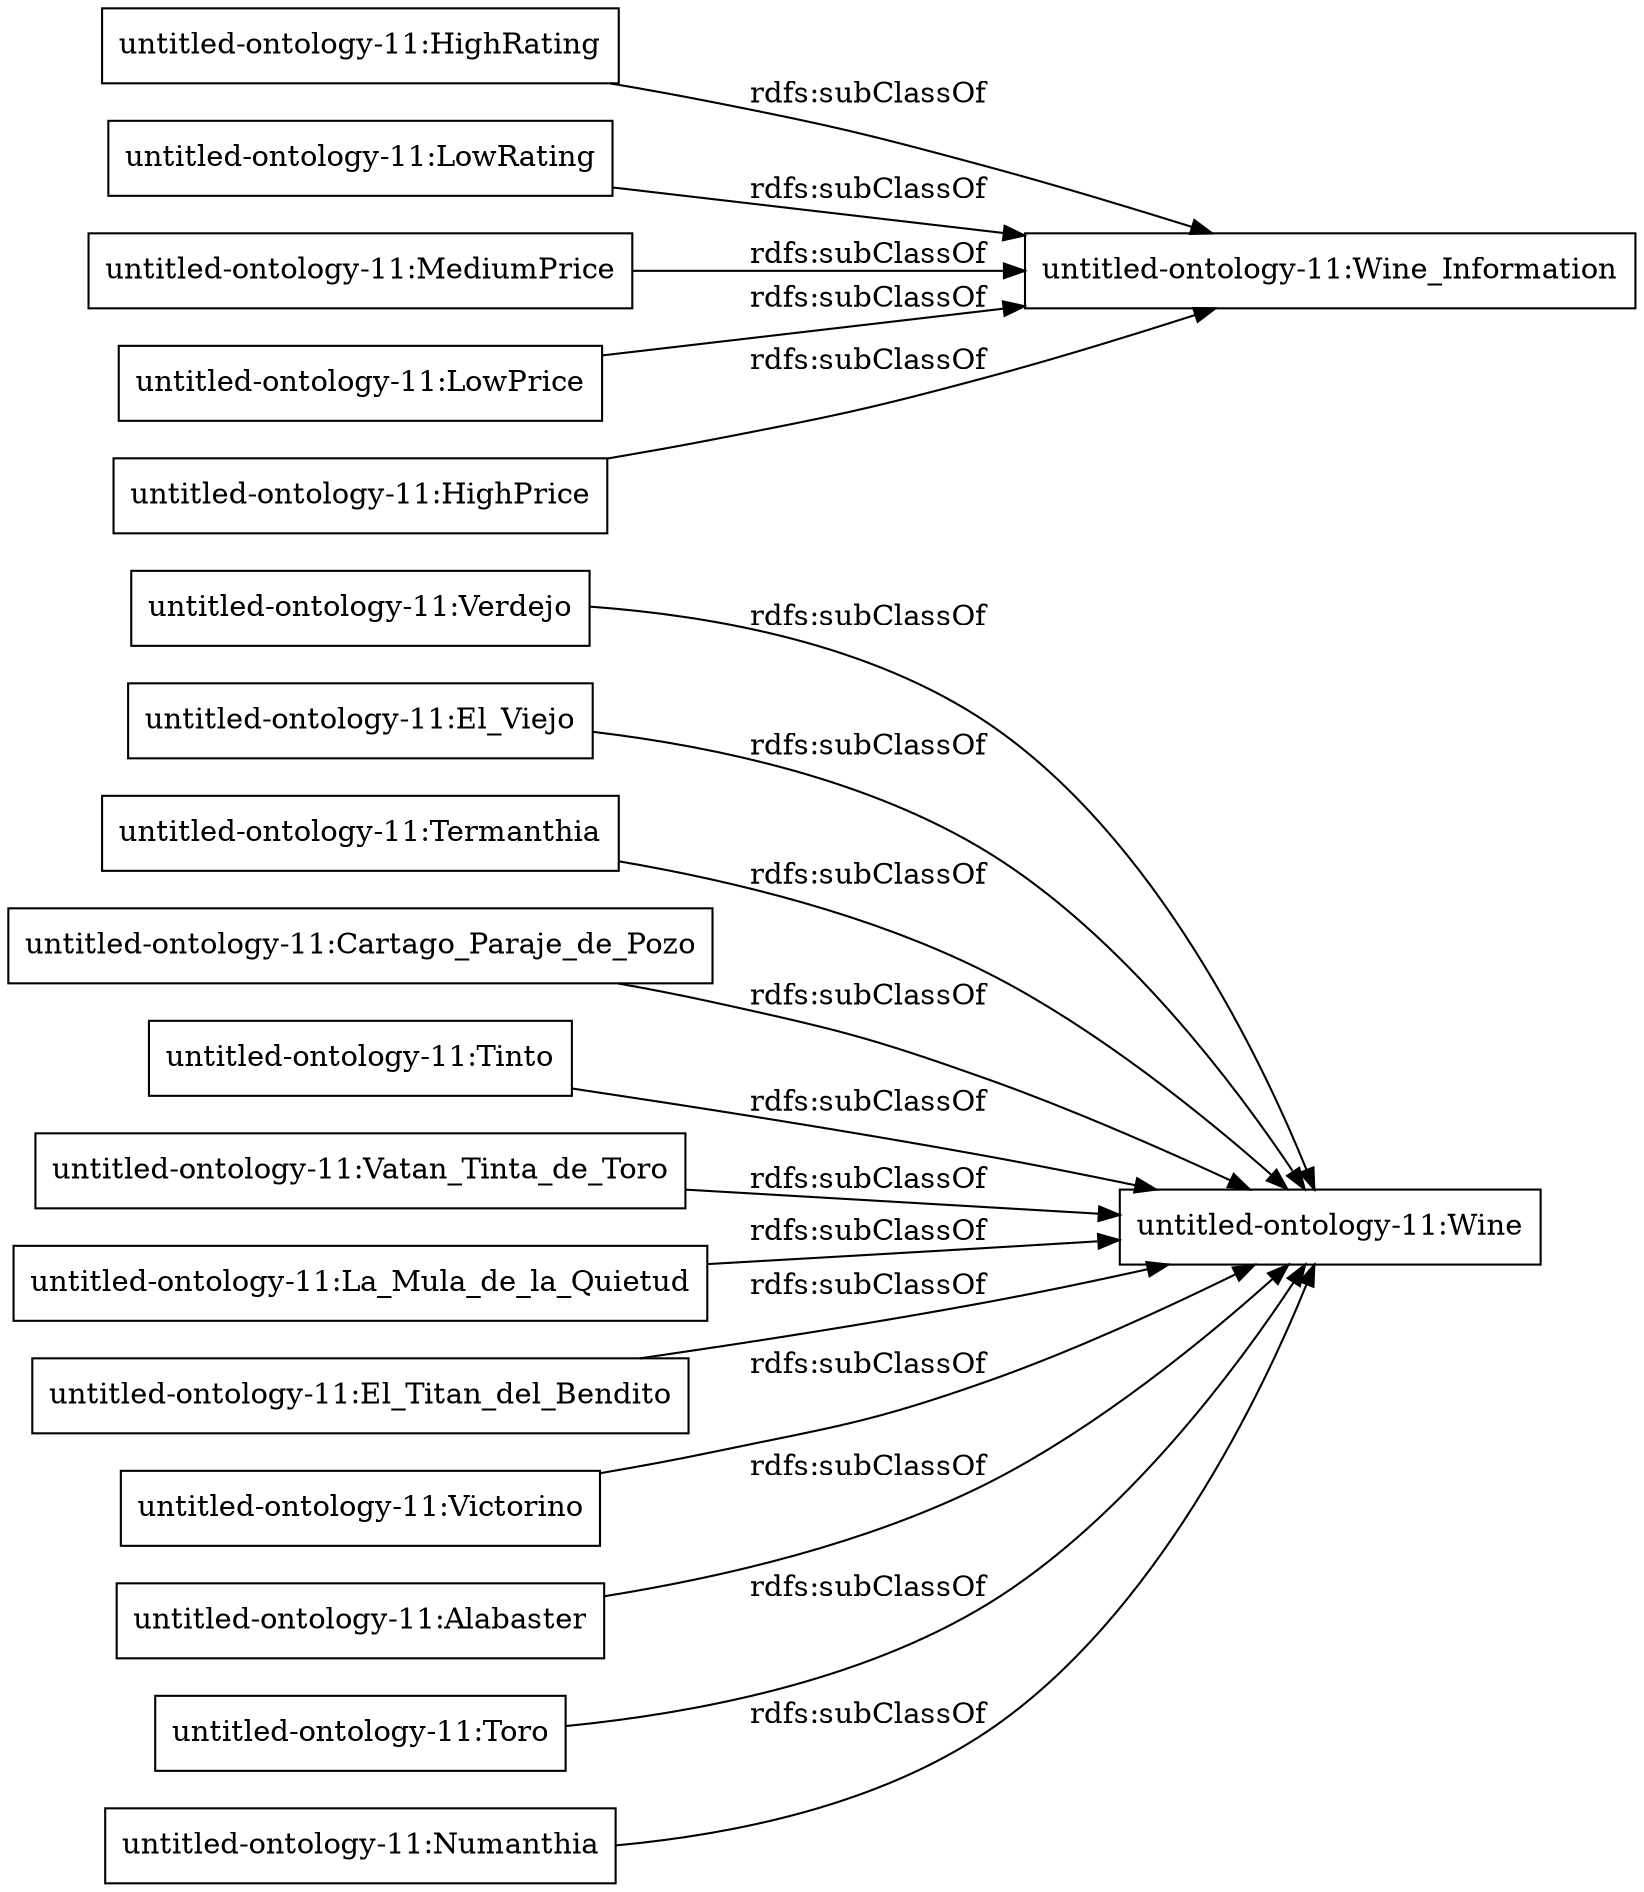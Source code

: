 digraph ar2dtool_diagram { 
rankdir=LR;
size="1000"
node [shape = rectangle, color="black"]; "untitled-ontology-11:Verdejo" "untitled-ontology-11:HighRating" "untitled-ontology-11:El_Viejo" "untitled-ontology-11:Termanthia" "untitled-ontology-11:LowRating" "untitled-ontology-11:Cartago_Paraje_de_Pozo" "untitled-ontology-11:Wine_Information" "untitled-ontology-11:Tinto" "untitled-ontology-11:Vatan_Tinta_de_Toro" "untitled-ontology-11:Wine" "untitled-ontology-11:MediumPrice" "untitled-ontology-11:La_Mula_de_la_Quietud" "untitled-ontology-11:LowPrice" "untitled-ontology-11:El_Titan_del_Bendito" "untitled-ontology-11:Victorino" "untitled-ontology-11:Alabaster" "untitled-ontology-11:HighPrice" "untitled-ontology-11:Toro" "untitled-ontology-11:Numanthia" ; /*classes style*/
	"untitled-ontology-11:Termanthia" -> "untitled-ontology-11:Wine" [ label = "rdfs:subClassOf" ];
	"untitled-ontology-11:MediumPrice" -> "untitled-ontology-11:Wine_Information" [ label = "rdfs:subClassOf" ];
	"untitled-ontology-11:LowPrice" -> "untitled-ontology-11:Wine_Information" [ label = "rdfs:subClassOf" ];
	"untitled-ontology-11:Cartago_Paraje_de_Pozo" -> "untitled-ontology-11:Wine" [ label = "rdfs:subClassOf" ];
	"untitled-ontology-11:Verdejo" -> "untitled-ontology-11:Wine" [ label = "rdfs:subClassOf" ];
	"untitled-ontology-11:La_Mula_de_la_Quietud" -> "untitled-ontology-11:Wine" [ label = "rdfs:subClassOf" ];
	"untitled-ontology-11:LowRating" -> "untitled-ontology-11:Wine_Information" [ label = "rdfs:subClassOf" ];
	"untitled-ontology-11:Tinto" -> "untitled-ontology-11:Wine" [ label = "rdfs:subClassOf" ];
	"untitled-ontology-11:Alabaster" -> "untitled-ontology-11:Wine" [ label = "rdfs:subClassOf" ];
	"untitled-ontology-11:Vatan_Tinta_de_Toro" -> "untitled-ontology-11:Wine" [ label = "rdfs:subClassOf" ];
	"untitled-ontology-11:El_Viejo" -> "untitled-ontology-11:Wine" [ label = "rdfs:subClassOf" ];
	"untitled-ontology-11:Victorino" -> "untitled-ontology-11:Wine" [ label = "rdfs:subClassOf" ];
	"untitled-ontology-11:HighPrice" -> "untitled-ontology-11:Wine_Information" [ label = "rdfs:subClassOf" ];
	"untitled-ontology-11:Numanthia" -> "untitled-ontology-11:Wine" [ label = "rdfs:subClassOf" ];
	"untitled-ontology-11:Toro" -> "untitled-ontology-11:Wine" [ label = "rdfs:subClassOf" ];
	"untitled-ontology-11:El_Titan_del_Bendito" -> "untitled-ontology-11:Wine" [ label = "rdfs:subClassOf" ];
	"untitled-ontology-11:HighRating" -> "untitled-ontology-11:Wine_Information" [ label = "rdfs:subClassOf" ];

}
